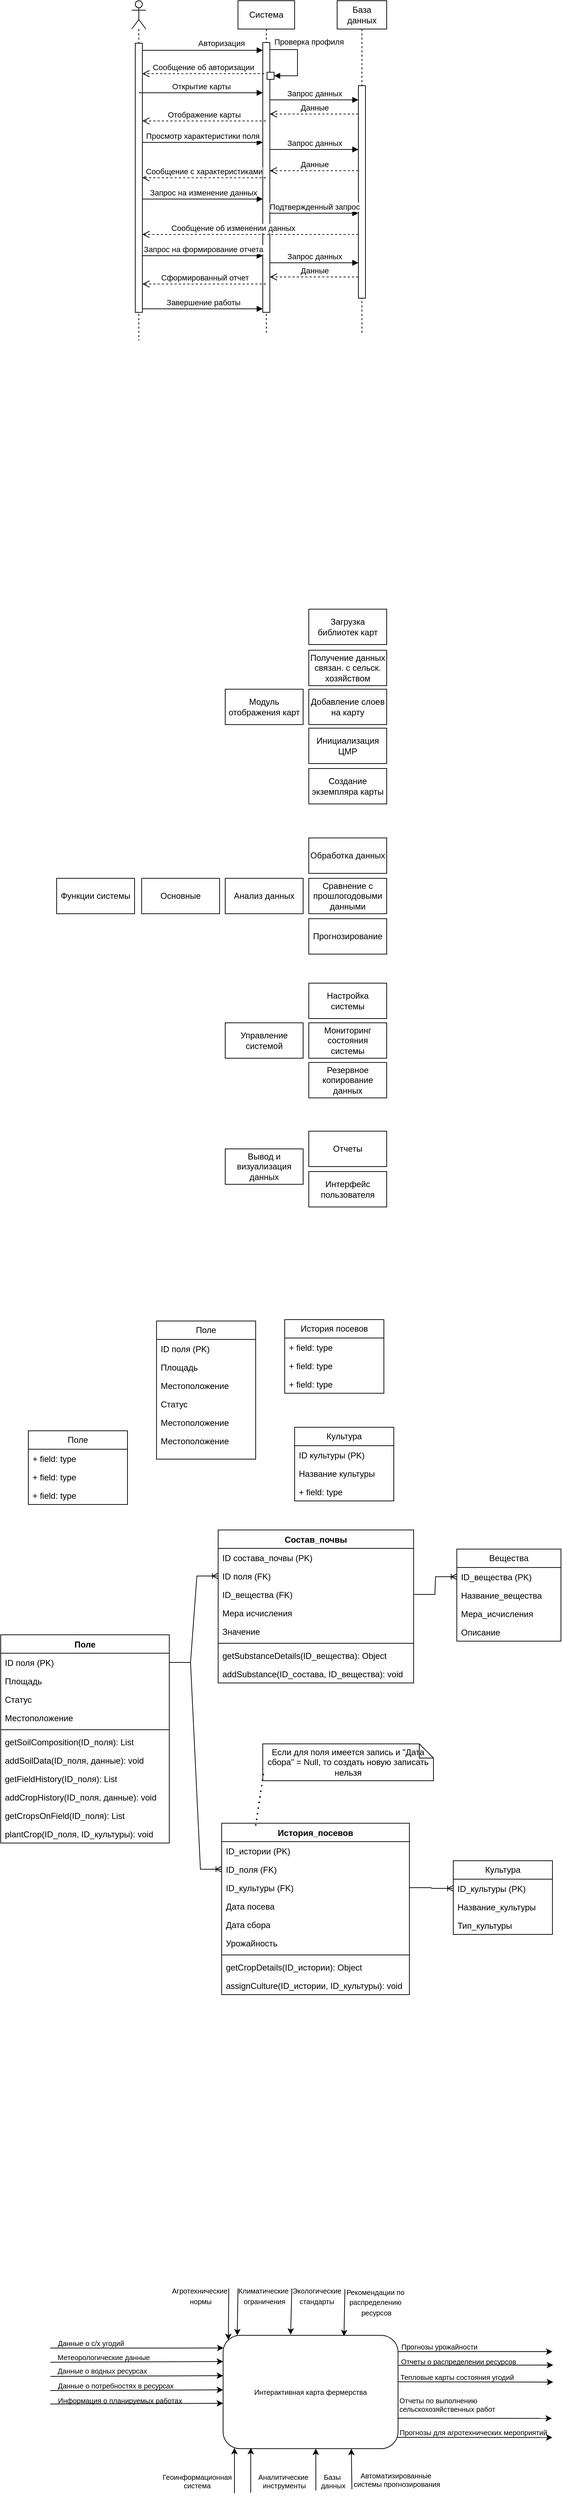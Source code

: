 <mxfile version="25.0.3">
  <diagram name="Страница — 1" id="qHSGpiCcACziC4tfkUo0">
    <mxGraphModel dx="968" dy="553" grid="0" gridSize="10" guides="1" tooltips="1" connect="1" arrows="1" fold="1" page="1" pageScale="1" pageWidth="827" pageHeight="1169" math="0" shadow="0">
      <root>
        <mxCell id="0" />
        <mxCell id="1" parent="0" />
        <mxCell id="N_-C_UsVgb2Tda4g_fbF-2" value="" style="shape=umlLifeline;perimeter=lifelinePerimeter;whiteSpace=wrap;html=1;container=1;dropTarget=0;collapsible=0;recursiveResize=0;outlineConnect=0;portConstraint=eastwest;newEdgeStyle={&quot;curved&quot;:0,&quot;rounded&quot;:0};participant=umlActor;size=40;" parent="1" vertex="1">
          <mxGeometry x="210" y="550" width="20" height="480" as="geometry" />
        </mxCell>
        <mxCell id="N_-C_UsVgb2Tda4g_fbF-4" value="" style="html=1;points=[[0,0,0,0,5],[0,1,0,0,-5],[1,0,0,0,5],[1,1,0,0,-5]];perimeter=orthogonalPerimeter;outlineConnect=0;targetShapes=umlLifeline;portConstraint=eastwest;newEdgeStyle={&quot;curved&quot;:0,&quot;rounded&quot;:0};" parent="N_-C_UsVgb2Tda4g_fbF-2" vertex="1">
          <mxGeometry x="5" y="60" width="10" height="380" as="geometry" />
        </mxCell>
        <mxCell id="N_-C_UsVgb2Tda4g_fbF-5" value="База данных" style="shape=umlLifeline;perimeter=lifelinePerimeter;whiteSpace=wrap;html=1;container=1;dropTarget=0;collapsible=0;recursiveResize=0;outlineConnect=0;portConstraint=eastwest;newEdgeStyle={&quot;curved&quot;:0,&quot;rounded&quot;:0};" parent="1" vertex="1">
          <mxGeometry x="500" y="550" width="70" height="470" as="geometry" />
        </mxCell>
        <mxCell id="N_-C_UsVgb2Tda4g_fbF-17" value="" style="html=1;points=[[0,0,0,0,5],[0,1,0,0,-5],[1,0,0,0,5],[1,1,0,0,-5]];perimeter=orthogonalPerimeter;outlineConnect=0;targetShapes=umlLifeline;portConstraint=eastwest;newEdgeStyle={&quot;curved&quot;:0,&quot;rounded&quot;:0};" parent="N_-C_UsVgb2Tda4g_fbF-5" vertex="1">
          <mxGeometry x="30" y="120" width="10" height="300" as="geometry" />
        </mxCell>
        <mxCell id="N_-C_UsVgb2Tda4g_fbF-6" value="Система" style="shape=umlLifeline;perimeter=lifelinePerimeter;whiteSpace=wrap;html=1;container=1;dropTarget=0;collapsible=0;recursiveResize=0;outlineConnect=0;portConstraint=eastwest;newEdgeStyle={&quot;curved&quot;:0,&quot;rounded&quot;:0};" parent="1" vertex="1">
          <mxGeometry x="360" y="550" width="80" height="470" as="geometry" />
        </mxCell>
        <mxCell id="N_-C_UsVgb2Tda4g_fbF-11" value="" style="html=1;points=[[0,0,0,0,5],[0,1,0,0,-5],[1,0,0,0,5],[1,1,0,0,-5]];perimeter=orthogonalPerimeter;outlineConnect=0;targetShapes=umlLifeline;portConstraint=eastwest;newEdgeStyle={&quot;curved&quot;:0,&quot;rounded&quot;:0};" parent="N_-C_UsVgb2Tda4g_fbF-6" vertex="1">
          <mxGeometry x="35" y="59" width="10" height="381" as="geometry" />
        </mxCell>
        <mxCell id="N_-C_UsVgb2Tda4g_fbF-7" value="" style="html=1;points=[[0,0,0,0,5],[0,1,0,0,-5],[1,0,0,0,5],[1,1,0,0,-5]];perimeter=orthogonalPerimeter;outlineConnect=0;targetShapes=umlLifeline;portConstraint=eastwest;newEdgeStyle={&quot;curved&quot;:0,&quot;rounded&quot;:0};" parent="N_-C_UsVgb2Tda4g_fbF-6" vertex="1">
          <mxGeometry x="41" y="101" width="10" height="10" as="geometry" />
        </mxCell>
        <mxCell id="N_-C_UsVgb2Tda4g_fbF-13" value="Данные" style="html=1;verticalAlign=bottom;endArrow=open;dashed=1;endSize=8;curved=0;rounded=0;" parent="1" source="N_-C_UsVgb2Tda4g_fbF-17" target="N_-C_UsVgb2Tda4g_fbF-11" edge="1">
          <mxGeometry relative="1" as="geometry">
            <mxPoint x="510" y="719.76" as="sourcePoint" />
            <mxPoint x="410" y="710" as="targetPoint" />
            <Array as="points">
              <mxPoint x="490" y="710" />
              <mxPoint x="420" y="710" />
            </Array>
          </mxGeometry>
        </mxCell>
        <mxCell id="N_-C_UsVgb2Tda4g_fbF-15" value="Открытие карты" style="html=1;verticalAlign=bottom;endArrow=block;curved=0;rounded=0;" parent="1" target="N_-C_UsVgb2Tda4g_fbF-11" edge="1">
          <mxGeometry width="80" relative="1" as="geometry">
            <mxPoint x="220.024" y="680.0" as="sourcePoint" />
            <mxPoint x="390" y="680" as="targetPoint" />
          </mxGeometry>
        </mxCell>
        <mxCell id="N_-C_UsVgb2Tda4g_fbF-16" value="Запрос данных" style="html=1;verticalAlign=bottom;endArrow=block;curved=0;rounded=0;" parent="1" source="N_-C_UsVgb2Tda4g_fbF-11" edge="1">
          <mxGeometry width="80" relative="1" as="geometry">
            <mxPoint x="410.004" y="690.0" as="sourcePoint" />
            <mxPoint x="530" y="690" as="targetPoint" />
            <Array as="points">
              <mxPoint x="520" y="690" />
            </Array>
          </mxGeometry>
        </mxCell>
        <mxCell id="N_-C_UsVgb2Tda4g_fbF-18" value="Отображение карты" style="html=1;verticalAlign=bottom;endArrow=open;dashed=1;endSize=8;curved=0;rounded=0;" parent="1" source="N_-C_UsVgb2Tda4g_fbF-6" target="N_-C_UsVgb2Tda4g_fbF-4" edge="1">
          <mxGeometry relative="1" as="geometry">
            <mxPoint x="360" y="719.76" as="sourcePoint" />
            <mxPoint x="235" y="719.76" as="targetPoint" />
            <Array as="points">
              <mxPoint x="340" y="719.76" />
              <mxPoint x="320" y="719.76" />
              <mxPoint x="250" y="719.76" />
            </Array>
          </mxGeometry>
        </mxCell>
        <mxCell id="N_-C_UsVgb2Tda4g_fbF-19" value="Просмотр характеристики поля" style="html=1;verticalAlign=bottom;endArrow=block;curved=0;rounded=0;" parent="1" edge="1">
          <mxGeometry width="80" relative="1" as="geometry">
            <mxPoint x="225" y="750" as="sourcePoint" />
            <mxPoint x="395" y="750" as="targetPoint" />
          </mxGeometry>
        </mxCell>
        <mxCell id="N_-C_UsVgb2Tda4g_fbF-20" value="Запрос данных" style="html=1;verticalAlign=bottom;endArrow=block;curved=0;rounded=0;" parent="1" edge="1">
          <mxGeometry width="80" relative="1" as="geometry">
            <mxPoint x="405" y="760" as="sourcePoint" />
            <mxPoint x="530" y="760" as="targetPoint" />
            <Array as="points">
              <mxPoint x="515" y="760" />
            </Array>
          </mxGeometry>
        </mxCell>
        <mxCell id="N_-C_UsVgb2Tda4g_fbF-21" value="Данные" style="html=1;verticalAlign=bottom;endArrow=open;dashed=1;endSize=8;curved=0;rounded=0;" parent="1" source="N_-C_UsVgb2Tda4g_fbF-17" target="N_-C_UsVgb2Tda4g_fbF-11" edge="1">
          <mxGeometry relative="1" as="geometry">
            <mxPoint x="525" y="790" as="sourcePoint" />
            <mxPoint x="410" y="790" as="targetPoint" />
            <Array as="points">
              <mxPoint x="485" y="790" />
              <mxPoint x="415" y="790" />
            </Array>
          </mxGeometry>
        </mxCell>
        <mxCell id="N_-C_UsVgb2Tda4g_fbF-22" value="Сообщение с характеристиками" style="html=1;verticalAlign=bottom;endArrow=open;dashed=1;endSize=8;curved=0;rounded=0;" parent="1" source="N_-C_UsVgb2Tda4g_fbF-6" target="N_-C_UsVgb2Tda4g_fbF-4" edge="1">
          <mxGeometry relative="1" as="geometry">
            <mxPoint x="380" y="800" as="sourcePoint" />
            <mxPoint x="230" y="800" as="targetPoint" />
            <Array as="points">
              <mxPoint x="330" y="800" />
              <mxPoint x="260" y="800" />
            </Array>
          </mxGeometry>
        </mxCell>
        <mxCell id="N_-C_UsVgb2Tda4g_fbF-23" value="Запрос на изменение данных" style="html=1;verticalAlign=bottom;endArrow=block;curved=0;rounded=0;" parent="1" edge="1">
          <mxGeometry x="0.003" width="80" relative="1" as="geometry">
            <mxPoint x="225" y="830" as="sourcePoint" />
            <mxPoint x="395" y="830" as="targetPoint" />
            <mxPoint as="offset" />
          </mxGeometry>
        </mxCell>
        <mxCell id="N_-C_UsVgb2Tda4g_fbF-24" value="Подтвержденный запрос" style="html=1;verticalAlign=bottom;endArrow=block;curved=0;rounded=0;" parent="1" source="N_-C_UsVgb2Tda4g_fbF-11" edge="1">
          <mxGeometry x="0.003" width="80" relative="1" as="geometry">
            <mxPoint x="410" y="850" as="sourcePoint" />
            <mxPoint x="530" y="850" as="targetPoint" />
            <mxPoint as="offset" />
          </mxGeometry>
        </mxCell>
        <mxCell id="N_-C_UsVgb2Tda4g_fbF-25" value="Сообщение об изменении данных" style="html=1;verticalAlign=bottom;endArrow=open;dashed=1;endSize=8;curved=0;rounded=0;" parent="1" target="N_-C_UsVgb2Tda4g_fbF-4" edge="1">
          <mxGeometry x="0.161" relative="1" as="geometry">
            <mxPoint x="530" y="880" as="sourcePoint" />
            <mxPoint x="230" y="880" as="targetPoint" />
            <Array as="points">
              <mxPoint x="470" y="880" />
              <mxPoint x="400" y="880" />
              <mxPoint x="380" y="880" />
            </Array>
            <mxPoint as="offset" />
          </mxGeometry>
        </mxCell>
        <mxCell id="N_-C_UsVgb2Tda4g_fbF-26" value="Запрос на формирование отчета" style="html=1;verticalAlign=bottom;endArrow=block;curved=0;rounded=0;" parent="1" edge="1">
          <mxGeometry x="0.003" width="80" relative="1" as="geometry">
            <mxPoint x="225" y="910.0" as="sourcePoint" />
            <mxPoint x="395" y="910.0" as="targetPoint" />
            <mxPoint as="offset" />
          </mxGeometry>
        </mxCell>
        <mxCell id="N_-C_UsVgb2Tda4g_fbF-27" value="Запрос данных" style="html=1;verticalAlign=bottom;endArrow=block;curved=0;rounded=0;" parent="1" edge="1">
          <mxGeometry width="80" relative="1" as="geometry">
            <mxPoint x="405" y="920" as="sourcePoint" />
            <mxPoint x="530" y="920" as="targetPoint" />
            <Array as="points">
              <mxPoint x="520" y="920" />
            </Array>
          </mxGeometry>
        </mxCell>
        <mxCell id="N_-C_UsVgb2Tda4g_fbF-28" value="Данные" style="html=1;verticalAlign=bottom;endArrow=open;dashed=1;endSize=8;curved=0;rounded=0;" parent="1" source="N_-C_UsVgb2Tda4g_fbF-17" target="N_-C_UsVgb2Tda4g_fbF-11" edge="1">
          <mxGeometry relative="1" as="geometry">
            <mxPoint x="520" y="940" as="sourcePoint" />
            <mxPoint x="410" y="940" as="targetPoint" />
            <Array as="points">
              <mxPoint x="490" y="940" />
              <mxPoint x="420" y="940" />
            </Array>
          </mxGeometry>
        </mxCell>
        <mxCell id="N_-C_UsVgb2Tda4g_fbF-29" value="Сформированный отчет" style="html=1;verticalAlign=bottom;endArrow=open;dashed=1;endSize=8;curved=0;rounded=0;" parent="1" source="N_-C_UsVgb2Tda4g_fbF-6" target="N_-C_UsVgb2Tda4g_fbF-4" edge="1">
          <mxGeometry x="-0.001" relative="1" as="geometry">
            <mxPoint x="380" y="950" as="sourcePoint" />
            <mxPoint x="250" y="950" as="targetPoint" />
            <Array as="points">
              <mxPoint x="335" y="950" />
              <mxPoint x="265" y="950" />
            </Array>
            <mxPoint as="offset" />
          </mxGeometry>
        </mxCell>
        <mxCell id="N_-C_UsVgb2Tda4g_fbF-30" value="Завершение работы" style="html=1;verticalAlign=bottom;endArrow=block;curved=0;rounded=0;entryX=0;entryY=1;entryDx=0;entryDy=-5;entryPerimeter=0;" parent="1" source="N_-C_UsVgb2Tda4g_fbF-4" target="N_-C_UsVgb2Tda4g_fbF-11" edge="1">
          <mxGeometry x="0.003" width="80" relative="1" as="geometry">
            <mxPoint x="230" y="980.0" as="sourcePoint" />
            <mxPoint x="390" y="980" as="targetPoint" />
            <mxPoint as="offset" />
          </mxGeometry>
        </mxCell>
        <mxCell id="N_-C_UsVgb2Tda4g_fbF-8" value="Авторизация" style="html=1;align=left;spacingLeft=2;endArrow=block;rounded=0;edgeStyle=orthogonalEdgeStyle;curved=0;rounded=0;" parent="1" source="N_-C_UsVgb2Tda4g_fbF-4" edge="1">
          <mxGeometry x="-0.117" y="10" relative="1" as="geometry">
            <mxPoint x="240" y="599.999" as="sourcePoint" />
            <Array as="points">
              <mxPoint x="352" y="620" />
              <mxPoint x="352" y="620" />
            </Array>
            <mxPoint x="395" y="620" as="targetPoint" />
            <mxPoint as="offset" />
          </mxGeometry>
        </mxCell>
        <mxCell id="NYXWeP0uA46EGkdsU6bP-1" value="Проверка профиля" style="html=1;verticalAlign=bottom;endArrow=block;curved=0;rounded=0;entryX=1;entryY=0;entryDx=0;entryDy=5;entryPerimeter=0;" parent="1" target="N_-C_UsVgb2Tda4g_fbF-7" edge="1">
          <mxGeometry x="-0.284" y="16" width="80" relative="1" as="geometry">
            <mxPoint x="405" y="619" as="sourcePoint" />
            <mxPoint x="570" y="619" as="targetPoint" />
            <Array as="points">
              <mxPoint x="444" y="619" />
              <mxPoint x="444" y="656" />
            </Array>
            <mxPoint y="-2" as="offset" />
          </mxGeometry>
        </mxCell>
        <mxCell id="NYXWeP0uA46EGkdsU6bP-2" value="Сообщение об авторизации" style="html=1;verticalAlign=bottom;endArrow=open;dashed=1;endSize=8;curved=0;rounded=0;" parent="1" target="N_-C_UsVgb2Tda4g_fbF-4" edge="1">
          <mxGeometry relative="1" as="geometry">
            <mxPoint x="397" y="653" as="sourcePoint" />
            <mxPoint x="233" y="653" as="targetPoint" />
            <Array as="points">
              <mxPoint x="338" y="653" />
              <mxPoint x="268" y="653" />
            </Array>
          </mxGeometry>
        </mxCell>
        <mxCell id="NYXWeP0uA46EGkdsU6bP-3" value="Функции системы" style="html=1;whiteSpace=wrap;" parent="1" vertex="1">
          <mxGeometry x="104" y="1789" width="110" height="50" as="geometry" />
        </mxCell>
        <mxCell id="NYXWeP0uA46EGkdsU6bP-4" value="Основные" style="html=1;whiteSpace=wrap;" parent="1" vertex="1">
          <mxGeometry x="224" y="1789" width="110" height="50" as="geometry" />
        </mxCell>
        <mxCell id="NYXWeP0uA46EGkdsU6bP-5" value="Анализ данных" style="html=1;whiteSpace=wrap;" parent="1" vertex="1">
          <mxGeometry x="342" y="1789" width="110" height="50" as="geometry" />
        </mxCell>
        <mxCell id="NYXWeP0uA46EGkdsU6bP-6" value="Сравнение с прошлогодовыми данными" style="html=1;whiteSpace=wrap;" parent="1" vertex="1">
          <mxGeometry x="460" y="1789" width="110" height="50" as="geometry" />
        </mxCell>
        <mxCell id="NYXWeP0uA46EGkdsU6bP-7" value="Обработка данных" style="html=1;whiteSpace=wrap;" parent="1" vertex="1">
          <mxGeometry x="460" y="1732" width="110" height="50" as="geometry" />
        </mxCell>
        <mxCell id="NYXWeP0uA46EGkdsU6bP-8" value="Прогнозирование" style="html=1;whiteSpace=wrap;" parent="1" vertex="1">
          <mxGeometry x="460" y="1846" width="110" height="50" as="geometry" />
        </mxCell>
        <mxCell id="NYXWeP0uA46EGkdsU6bP-9" value="Создание экземпляра карты" style="html=1;whiteSpace=wrap;" parent="1" vertex="1">
          <mxGeometry x="460" y="1634" width="110" height="50" as="geometry" />
        </mxCell>
        <mxCell id="NYXWeP0uA46EGkdsU6bP-10" value="Инициализация ЦМР" style="html=1;whiteSpace=wrap;" parent="1" vertex="1">
          <mxGeometry x="460" y="1577" width="110" height="50" as="geometry" />
        </mxCell>
        <mxCell id="NYXWeP0uA46EGkdsU6bP-11" value="Добавление слоев на карту" style="html=1;whiteSpace=wrap;" parent="1" vertex="1">
          <mxGeometry x="460" y="1522" width="110" height="50" as="geometry" />
        </mxCell>
        <mxCell id="NYXWeP0uA46EGkdsU6bP-12" value="Получение данных связан. с сельск. хозяйством" style="html=1;whiteSpace=wrap;" parent="1" vertex="1">
          <mxGeometry x="460" y="1467" width="110" height="50" as="geometry" />
        </mxCell>
        <mxCell id="NYXWeP0uA46EGkdsU6bP-13" value="Загрузка библиотек карт" style="html=1;whiteSpace=wrap;" parent="1" vertex="1">
          <mxGeometry x="460" y="1409" width="110" height="50" as="geometry" />
        </mxCell>
        <mxCell id="NYXWeP0uA46EGkdsU6bP-14" value="Модуль отображения карт" style="html=1;whiteSpace=wrap;" parent="1" vertex="1">
          <mxGeometry x="342" y="1522" width="110" height="50" as="geometry" />
        </mxCell>
        <mxCell id="NYXWeP0uA46EGkdsU6bP-15" value="Настройка системы" style="html=1;whiteSpace=wrap;" parent="1" vertex="1">
          <mxGeometry x="460" y="1937" width="110" height="50" as="geometry" />
        </mxCell>
        <mxCell id="NYXWeP0uA46EGkdsU6bP-16" value="Мониторинг состояния системы" style="html=1;whiteSpace=wrap;" parent="1" vertex="1">
          <mxGeometry x="460" y="1993" width="110" height="50" as="geometry" />
        </mxCell>
        <mxCell id="NYXWeP0uA46EGkdsU6bP-17" value="Резервное копирование данных" style="html=1;whiteSpace=wrap;" parent="1" vertex="1">
          <mxGeometry x="460" y="2049" width="110" height="50" as="geometry" />
        </mxCell>
        <mxCell id="NYXWeP0uA46EGkdsU6bP-18" value="Управление системой" style="html=1;whiteSpace=wrap;" parent="1" vertex="1">
          <mxGeometry x="342" y="1993" width="110" height="50" as="geometry" />
        </mxCell>
        <mxCell id="NYXWeP0uA46EGkdsU6bP-19" value="Отчеты" style="html=1;whiteSpace=wrap;" parent="1" vertex="1">
          <mxGeometry x="460" y="2146" width="110" height="50" as="geometry" />
        </mxCell>
        <mxCell id="NYXWeP0uA46EGkdsU6bP-20" value="Интерфейс пользователя" style="html=1;whiteSpace=wrap;" parent="1" vertex="1">
          <mxGeometry x="460" y="2203" width="110" height="50" as="geometry" />
        </mxCell>
        <mxCell id="NYXWeP0uA46EGkdsU6bP-21" value="Вывод и визуализация данных" style="html=1;whiteSpace=wrap;" parent="1" vertex="1">
          <mxGeometry x="342" y="2171" width="110" height="50" as="geometry" />
        </mxCell>
        <mxCell id="NYXWeP0uA46EGkdsU6bP-30" value="Поле" style="swimlane;fontStyle=0;childLayout=stackLayout;horizontal=1;startSize=26;fillColor=none;horizontalStack=0;resizeParent=1;resizeParentMax=0;resizeLast=0;collapsible=1;marginBottom=0;whiteSpace=wrap;html=1;" parent="1" vertex="1">
          <mxGeometry x="64" y="2569" width="140" height="104" as="geometry" />
        </mxCell>
        <mxCell id="NYXWeP0uA46EGkdsU6bP-31" value="+ field: type" style="text;strokeColor=none;fillColor=none;align=left;verticalAlign=top;spacingLeft=4;spacingRight=4;overflow=hidden;rotatable=0;points=[[0,0.5],[1,0.5]];portConstraint=eastwest;whiteSpace=wrap;html=1;" parent="NYXWeP0uA46EGkdsU6bP-30" vertex="1">
          <mxGeometry y="26" width="140" height="26" as="geometry" />
        </mxCell>
        <mxCell id="NYXWeP0uA46EGkdsU6bP-32" value="+ field: type" style="text;strokeColor=none;fillColor=none;align=left;verticalAlign=top;spacingLeft=4;spacingRight=4;overflow=hidden;rotatable=0;points=[[0,0.5],[1,0.5]];portConstraint=eastwest;whiteSpace=wrap;html=1;" parent="NYXWeP0uA46EGkdsU6bP-30" vertex="1">
          <mxGeometry y="52" width="140" height="26" as="geometry" />
        </mxCell>
        <mxCell id="NYXWeP0uA46EGkdsU6bP-33" value="+ field: type" style="text;strokeColor=none;fillColor=none;align=left;verticalAlign=top;spacingLeft=4;spacingRight=4;overflow=hidden;rotatable=0;points=[[0,0.5],[1,0.5]];portConstraint=eastwest;whiteSpace=wrap;html=1;" parent="NYXWeP0uA46EGkdsU6bP-30" vertex="1">
          <mxGeometry y="78" width="140" height="26" as="geometry" />
        </mxCell>
        <mxCell id="NYXWeP0uA46EGkdsU6bP-34" value="Поле" style="swimlane;fontStyle=0;childLayout=stackLayout;horizontal=1;startSize=26;fillColor=none;horizontalStack=0;resizeParent=1;resizeParentMax=0;resizeLast=0;collapsible=1;marginBottom=0;whiteSpace=wrap;html=1;" parent="1" vertex="1">
          <mxGeometry x="245" y="2414" width="140" height="195" as="geometry" />
        </mxCell>
        <mxCell id="NYXWeP0uA46EGkdsU6bP-35" value="ID поля (PK)" style="text;strokeColor=none;fillColor=none;align=left;verticalAlign=top;spacingLeft=4;spacingRight=4;overflow=hidden;rotatable=0;points=[[0,0.5],[1,0.5]];portConstraint=eastwest;whiteSpace=wrap;html=1;" parent="NYXWeP0uA46EGkdsU6bP-34" vertex="1">
          <mxGeometry y="26" width="140" height="26" as="geometry" />
        </mxCell>
        <mxCell id="NYXWeP0uA46EGkdsU6bP-36" value="Площадь" style="text;strokeColor=none;fillColor=none;align=left;verticalAlign=top;spacingLeft=4;spacingRight=4;overflow=hidden;rotatable=0;points=[[0,0.5],[1,0.5]];portConstraint=eastwest;whiteSpace=wrap;html=1;" parent="NYXWeP0uA46EGkdsU6bP-34" vertex="1">
          <mxGeometry y="52" width="140" height="26" as="geometry" />
        </mxCell>
        <mxCell id="NYXWeP0uA46EGkdsU6bP-46" value="Местоположение" style="text;strokeColor=none;fillColor=none;align=left;verticalAlign=top;spacingLeft=4;spacingRight=4;overflow=hidden;rotatable=0;points=[[0,0.5],[1,0.5]];portConstraint=eastwest;whiteSpace=wrap;html=1;" parent="NYXWeP0uA46EGkdsU6bP-34" vertex="1">
          <mxGeometry y="78" width="140" height="26" as="geometry" />
        </mxCell>
        <mxCell id="NYXWeP0uA46EGkdsU6bP-47" value="Статус" style="text;strokeColor=none;fillColor=none;align=left;verticalAlign=top;spacingLeft=4;spacingRight=4;overflow=hidden;rotatable=0;points=[[0,0.5],[1,0.5]];portConstraint=eastwest;whiteSpace=wrap;html=1;" parent="NYXWeP0uA46EGkdsU6bP-34" vertex="1">
          <mxGeometry y="104" width="140" height="26" as="geometry" />
        </mxCell>
        <mxCell id="NYXWeP0uA46EGkdsU6bP-48" value="Местоположение" style="text;strokeColor=none;fillColor=none;align=left;verticalAlign=top;spacingLeft=4;spacingRight=4;overflow=hidden;rotatable=0;points=[[0,0.5],[1,0.5]];portConstraint=eastwest;whiteSpace=wrap;html=1;" parent="NYXWeP0uA46EGkdsU6bP-34" vertex="1">
          <mxGeometry y="130" width="140" height="26" as="geometry" />
        </mxCell>
        <mxCell id="NYXWeP0uA46EGkdsU6bP-37" value="Местоположение" style="text;strokeColor=none;fillColor=none;align=left;verticalAlign=top;spacingLeft=4;spacingRight=4;overflow=hidden;rotatable=0;points=[[0,0.5],[1,0.5]];portConstraint=eastwest;whiteSpace=wrap;html=1;" parent="NYXWeP0uA46EGkdsU6bP-34" vertex="1">
          <mxGeometry y="156" width="140" height="39" as="geometry" />
        </mxCell>
        <mxCell id="NYXWeP0uA46EGkdsU6bP-38" value="История посевов" style="swimlane;fontStyle=0;childLayout=stackLayout;horizontal=1;startSize=26;fillColor=none;horizontalStack=0;resizeParent=1;resizeParentMax=0;resizeLast=0;collapsible=1;marginBottom=0;whiteSpace=wrap;html=1;" parent="1" vertex="1">
          <mxGeometry x="426" y="2412" width="140" height="104" as="geometry" />
        </mxCell>
        <mxCell id="NYXWeP0uA46EGkdsU6bP-39" value="+ field: type" style="text;strokeColor=none;fillColor=none;align=left;verticalAlign=top;spacingLeft=4;spacingRight=4;overflow=hidden;rotatable=0;points=[[0,0.5],[1,0.5]];portConstraint=eastwest;whiteSpace=wrap;html=1;" parent="NYXWeP0uA46EGkdsU6bP-38" vertex="1">
          <mxGeometry y="26" width="140" height="26" as="geometry" />
        </mxCell>
        <mxCell id="NYXWeP0uA46EGkdsU6bP-40" value="+ field: type" style="text;strokeColor=none;fillColor=none;align=left;verticalAlign=top;spacingLeft=4;spacingRight=4;overflow=hidden;rotatable=0;points=[[0,0.5],[1,0.5]];portConstraint=eastwest;whiteSpace=wrap;html=1;" parent="NYXWeP0uA46EGkdsU6bP-38" vertex="1">
          <mxGeometry y="52" width="140" height="26" as="geometry" />
        </mxCell>
        <mxCell id="NYXWeP0uA46EGkdsU6bP-41" value="+ field: type" style="text;strokeColor=none;fillColor=none;align=left;verticalAlign=top;spacingLeft=4;spacingRight=4;overflow=hidden;rotatable=0;points=[[0,0.5],[1,0.5]];portConstraint=eastwest;whiteSpace=wrap;html=1;" parent="NYXWeP0uA46EGkdsU6bP-38" vertex="1">
          <mxGeometry y="78" width="140" height="26" as="geometry" />
        </mxCell>
        <mxCell id="NYXWeP0uA46EGkdsU6bP-42" value="Культура" style="swimlane;fontStyle=0;childLayout=stackLayout;horizontal=1;startSize=26;fillColor=none;horizontalStack=0;resizeParent=1;resizeParentMax=0;resizeLast=0;collapsible=1;marginBottom=0;whiteSpace=wrap;html=1;" parent="1" vertex="1">
          <mxGeometry x="440" y="2564" width="140" height="104" as="geometry" />
        </mxCell>
        <mxCell id="NYXWeP0uA46EGkdsU6bP-43" value="ID культуры (PK)" style="text;strokeColor=none;fillColor=none;align=left;verticalAlign=top;spacingLeft=4;spacingRight=4;overflow=hidden;rotatable=0;points=[[0,0.5],[1,0.5]];portConstraint=eastwest;whiteSpace=wrap;html=1;" parent="NYXWeP0uA46EGkdsU6bP-42" vertex="1">
          <mxGeometry y="26" width="140" height="26" as="geometry" />
        </mxCell>
        <mxCell id="NYXWeP0uA46EGkdsU6bP-44" value="Название культуры" style="text;strokeColor=none;fillColor=none;align=left;verticalAlign=top;spacingLeft=4;spacingRight=4;overflow=hidden;rotatable=0;points=[[0,0.5],[1,0.5]];portConstraint=eastwest;whiteSpace=wrap;html=1;" parent="NYXWeP0uA46EGkdsU6bP-42" vertex="1">
          <mxGeometry y="52" width="140" height="26" as="geometry" />
        </mxCell>
        <mxCell id="NYXWeP0uA46EGkdsU6bP-45" value="+ field: type" style="text;strokeColor=none;fillColor=none;align=left;verticalAlign=top;spacingLeft=4;spacingRight=4;overflow=hidden;rotatable=0;points=[[0,0.5],[1,0.5]];portConstraint=eastwest;whiteSpace=wrap;html=1;" parent="NYXWeP0uA46EGkdsU6bP-42" vertex="1">
          <mxGeometry y="78" width="140" height="26" as="geometry" />
        </mxCell>
        <mxCell id="NYXWeP0uA46EGkdsU6bP-49" value="Культура" style="swimlane;fontStyle=0;childLayout=stackLayout;horizontal=1;startSize=26;fillColor=none;horizontalStack=0;resizeParent=1;resizeParentMax=0;resizeLast=0;collapsible=1;marginBottom=0;whiteSpace=wrap;html=1;" parent="1" vertex="1">
          <mxGeometry x="664" y="3176" width="140" height="104" as="geometry" />
        </mxCell>
        <mxCell id="NYXWeP0uA46EGkdsU6bP-50" value="ID_культуры (PK)" style="text;strokeColor=none;fillColor=none;align=left;verticalAlign=top;spacingLeft=4;spacingRight=4;overflow=hidden;rotatable=0;points=[[0,0.5],[1,0.5]];portConstraint=eastwest;whiteSpace=wrap;html=1;" parent="NYXWeP0uA46EGkdsU6bP-49" vertex="1">
          <mxGeometry y="26" width="140" height="26" as="geometry" />
        </mxCell>
        <mxCell id="NYXWeP0uA46EGkdsU6bP-51" value="Название_культуры" style="text;strokeColor=none;fillColor=none;align=left;verticalAlign=top;spacingLeft=4;spacingRight=4;overflow=hidden;rotatable=0;points=[[0,0.5],[1,0.5]];portConstraint=eastwest;whiteSpace=wrap;html=1;" parent="NYXWeP0uA46EGkdsU6bP-49" vertex="1">
          <mxGeometry y="52" width="140" height="26" as="geometry" />
        </mxCell>
        <mxCell id="NYXWeP0uA46EGkdsU6bP-52" value="Тип_культуры" style="text;strokeColor=none;fillColor=none;align=left;verticalAlign=top;spacingLeft=4;spacingRight=4;overflow=hidden;rotatable=0;points=[[0,0.5],[1,0.5]];portConstraint=eastwest;whiteSpace=wrap;html=1;" parent="NYXWeP0uA46EGkdsU6bP-49" vertex="1">
          <mxGeometry y="78" width="140" height="26" as="geometry" />
        </mxCell>
        <mxCell id="NYXWeP0uA46EGkdsU6bP-64" value="Поле" style="swimlane;fontStyle=1;align=center;verticalAlign=top;childLayout=stackLayout;horizontal=1;startSize=26;horizontalStack=0;resizeParent=1;resizeParentMax=0;resizeLast=0;collapsible=1;marginBottom=0;whiteSpace=wrap;html=1;" parent="1" vertex="1">
          <mxGeometry x="25" y="2857" width="238" height="294" as="geometry" />
        </mxCell>
        <mxCell id="NYXWeP0uA46EGkdsU6bP-65" value="ID поля (PK)" style="text;strokeColor=none;fillColor=none;align=left;verticalAlign=top;spacingLeft=4;spacingRight=4;overflow=hidden;rotatable=0;points=[[0,0.5],[1,0.5]];portConstraint=eastwest;whiteSpace=wrap;html=1;" parent="NYXWeP0uA46EGkdsU6bP-64" vertex="1">
          <mxGeometry y="26" width="238" height="26" as="geometry" />
        </mxCell>
        <mxCell id="NYXWeP0uA46EGkdsU6bP-69" value="Площадь" style="text;strokeColor=none;fillColor=none;align=left;verticalAlign=top;spacingLeft=4;spacingRight=4;overflow=hidden;rotatable=0;points=[[0,0.5],[1,0.5]];portConstraint=eastwest;whiteSpace=wrap;html=1;" parent="NYXWeP0uA46EGkdsU6bP-64" vertex="1">
          <mxGeometry y="52" width="238" height="26" as="geometry" />
        </mxCell>
        <mxCell id="NYXWeP0uA46EGkdsU6bP-68" value="Статус" style="text;strokeColor=none;fillColor=none;align=left;verticalAlign=top;spacingLeft=4;spacingRight=4;overflow=hidden;rotatable=0;points=[[0,0.5],[1,0.5]];portConstraint=eastwest;whiteSpace=wrap;html=1;" parent="NYXWeP0uA46EGkdsU6bP-64" vertex="1">
          <mxGeometry y="78" width="238" height="26" as="geometry" />
        </mxCell>
        <mxCell id="NYXWeP0uA46EGkdsU6bP-70" value="Местоположение" style="text;strokeColor=none;fillColor=none;align=left;verticalAlign=top;spacingLeft=4;spacingRight=4;overflow=hidden;rotatable=0;points=[[0,0.5],[1,0.5]];portConstraint=eastwest;whiteSpace=wrap;html=1;" parent="NYXWeP0uA46EGkdsU6bP-64" vertex="1">
          <mxGeometry y="104" width="238" height="26" as="geometry" />
        </mxCell>
        <mxCell id="NYXWeP0uA46EGkdsU6bP-66" value="" style="line;strokeWidth=1;fillColor=none;align=left;verticalAlign=middle;spacingTop=-1;spacingLeft=3;spacingRight=3;rotatable=0;labelPosition=right;points=[];portConstraint=eastwest;strokeColor=inherit;" parent="NYXWeP0uA46EGkdsU6bP-64" vertex="1">
          <mxGeometry y="130" width="238" height="8" as="geometry" />
        </mxCell>
        <mxCell id="NYXWeP0uA46EGkdsU6bP-67" value="getSoilComposition(ID_поля): List" style="text;strokeColor=none;fillColor=none;align=left;verticalAlign=top;spacingLeft=4;spacingRight=4;overflow=hidden;rotatable=0;points=[[0,0.5],[1,0.5]];portConstraint=eastwest;whiteSpace=wrap;html=1;" parent="NYXWeP0uA46EGkdsU6bP-64" vertex="1">
          <mxGeometry y="138" width="238" height="26" as="geometry" />
        </mxCell>
        <mxCell id="NYXWeP0uA46EGkdsU6bP-118" value="addSoilData(ID_поля, данные): void" style="text;strokeColor=none;fillColor=none;align=left;verticalAlign=top;spacingLeft=4;spacingRight=4;overflow=hidden;rotatable=0;points=[[0,0.5],[1,0.5]];portConstraint=eastwest;whiteSpace=wrap;html=1;" parent="NYXWeP0uA46EGkdsU6bP-64" vertex="1">
          <mxGeometry y="164" width="238" height="26" as="geometry" />
        </mxCell>
        <mxCell id="NYXWeP0uA46EGkdsU6bP-119" value="getFieldHistory(ID_поля): List" style="text;strokeColor=none;fillColor=none;align=left;verticalAlign=top;spacingLeft=4;spacingRight=4;overflow=hidden;rotatable=0;points=[[0,0.5],[1,0.5]];portConstraint=eastwest;whiteSpace=wrap;html=1;" parent="NYXWeP0uA46EGkdsU6bP-64" vertex="1">
          <mxGeometry y="190" width="238" height="26" as="geometry" />
        </mxCell>
        <mxCell id="NYXWeP0uA46EGkdsU6bP-120" value="addCropHistory(ID_поля, данные): void" style="text;strokeColor=none;fillColor=none;align=left;verticalAlign=top;spacingLeft=4;spacingRight=4;overflow=hidden;rotatable=0;points=[[0,0.5],[1,0.5]];portConstraint=eastwest;whiteSpace=wrap;html=1;" parent="NYXWeP0uA46EGkdsU6bP-64" vertex="1">
          <mxGeometry y="216" width="238" height="26" as="geometry" />
        </mxCell>
        <mxCell id="NYXWeP0uA46EGkdsU6bP-121" value="getCropsOnField(ID_поля): List" style="text;strokeColor=none;fillColor=none;align=left;verticalAlign=top;spacingLeft=4;spacingRight=4;overflow=hidden;rotatable=0;points=[[0,0.5],[1,0.5]];portConstraint=eastwest;whiteSpace=wrap;html=1;" parent="NYXWeP0uA46EGkdsU6bP-64" vertex="1">
          <mxGeometry y="242" width="238" height="26" as="geometry" />
        </mxCell>
        <mxCell id="NYXWeP0uA46EGkdsU6bP-122" value="plantCrop(ID_поля, ID_культуры): void" style="text;strokeColor=none;fillColor=none;align=left;verticalAlign=top;spacingLeft=4;spacingRight=4;overflow=hidden;rotatable=0;points=[[0,0.5],[1,0.5]];portConstraint=eastwest;whiteSpace=wrap;html=1;" parent="NYXWeP0uA46EGkdsU6bP-64" vertex="1">
          <mxGeometry y="268" width="238" height="26" as="geometry" />
        </mxCell>
        <mxCell id="NYXWeP0uA46EGkdsU6bP-71" value="Состав_почвы" style="swimlane;fontStyle=1;align=center;verticalAlign=top;childLayout=stackLayout;horizontal=1;startSize=26;horizontalStack=0;resizeParent=1;resizeParentMax=0;resizeLast=0;collapsible=1;marginBottom=0;whiteSpace=wrap;html=1;" parent="1" vertex="1">
          <mxGeometry x="332" y="2709" width="276" height="216" as="geometry" />
        </mxCell>
        <mxCell id="NYXWeP0uA46EGkdsU6bP-72" value="ID состава_почвы (PK)" style="text;strokeColor=none;fillColor=none;align=left;verticalAlign=top;spacingLeft=4;spacingRight=4;overflow=hidden;rotatable=0;points=[[0,0.5],[1,0.5]];portConstraint=eastwest;whiteSpace=wrap;html=1;" parent="NYXWeP0uA46EGkdsU6bP-71" vertex="1">
          <mxGeometry y="26" width="276" height="26" as="geometry" />
        </mxCell>
        <mxCell id="NYXWeP0uA46EGkdsU6bP-73" value="ID поля (FK)" style="text;strokeColor=none;fillColor=none;align=left;verticalAlign=top;spacingLeft=4;spacingRight=4;overflow=hidden;rotatable=0;points=[[0,0.5],[1,0.5]];portConstraint=eastwest;whiteSpace=wrap;html=1;" parent="NYXWeP0uA46EGkdsU6bP-71" vertex="1">
          <mxGeometry y="52" width="276" height="26" as="geometry" />
        </mxCell>
        <mxCell id="NYXWeP0uA46EGkdsU6bP-74" value="ID_вещества (FK)" style="text;strokeColor=none;fillColor=none;align=left;verticalAlign=top;spacingLeft=4;spacingRight=4;overflow=hidden;rotatable=0;points=[[0,0.5],[1,0.5]];portConstraint=eastwest;whiteSpace=wrap;html=1;" parent="NYXWeP0uA46EGkdsU6bP-71" vertex="1">
          <mxGeometry y="78" width="276" height="26" as="geometry" />
        </mxCell>
        <mxCell id="NYXWeP0uA46EGkdsU6bP-78" value="Мера исчисления" style="text;strokeColor=none;fillColor=none;align=left;verticalAlign=top;spacingLeft=4;spacingRight=4;overflow=hidden;rotatable=0;points=[[0,0.5],[1,0.5]];portConstraint=eastwest;whiteSpace=wrap;html=1;" parent="NYXWeP0uA46EGkdsU6bP-71" vertex="1">
          <mxGeometry y="104" width="276" height="26" as="geometry" />
        </mxCell>
        <mxCell id="NYXWeP0uA46EGkdsU6bP-79" value="Значение" style="text;strokeColor=none;fillColor=none;align=left;verticalAlign=top;spacingLeft=4;spacingRight=4;overflow=hidden;rotatable=0;points=[[0,0.5],[1,0.5]];portConstraint=eastwest;whiteSpace=wrap;html=1;" parent="NYXWeP0uA46EGkdsU6bP-71" vertex="1">
          <mxGeometry y="130" width="276" height="26" as="geometry" />
        </mxCell>
        <mxCell id="NYXWeP0uA46EGkdsU6bP-76" value="" style="line;strokeWidth=1;fillColor=none;align=left;verticalAlign=middle;spacingTop=-1;spacingLeft=3;spacingRight=3;rotatable=0;labelPosition=right;points=[];portConstraint=eastwest;strokeColor=inherit;" parent="NYXWeP0uA46EGkdsU6bP-71" vertex="1">
          <mxGeometry y="156" width="276" height="8" as="geometry" />
        </mxCell>
        <mxCell id="NYXWeP0uA46EGkdsU6bP-77" value="getSubstanceDetails(ID_вещества): Object" style="text;strokeColor=none;fillColor=none;align=left;verticalAlign=top;spacingLeft=4;spacingRight=4;overflow=hidden;rotatable=0;points=[[0,0.5],[1,0.5]];portConstraint=eastwest;whiteSpace=wrap;html=1;" parent="NYXWeP0uA46EGkdsU6bP-71" vertex="1">
          <mxGeometry y="164" width="276" height="26" as="geometry" />
        </mxCell>
        <mxCell id="NYXWeP0uA46EGkdsU6bP-101" value="addSubstance(ID_состава, ID_вещества): void" style="text;strokeColor=none;fillColor=none;align=left;verticalAlign=top;spacingLeft=4;spacingRight=4;overflow=hidden;rotatable=0;points=[[0,0.5],[1,0.5]];portConstraint=eastwest;whiteSpace=wrap;html=1;" parent="NYXWeP0uA46EGkdsU6bP-71" vertex="1">
          <mxGeometry y="190" width="276" height="26" as="geometry" />
        </mxCell>
        <mxCell id="NYXWeP0uA46EGkdsU6bP-80" value="Вещества" style="swimlane;fontStyle=0;childLayout=stackLayout;horizontal=1;startSize=26;fillColor=none;horizontalStack=0;resizeParent=1;resizeParentMax=0;resizeLast=0;collapsible=1;marginBottom=0;whiteSpace=wrap;html=1;" parent="1" vertex="1">
          <mxGeometry x="669" y="2736" width="147" height="130" as="geometry" />
        </mxCell>
        <mxCell id="NYXWeP0uA46EGkdsU6bP-81" value="ID_вещества (PK)" style="text;strokeColor=none;fillColor=none;align=left;verticalAlign=top;spacingLeft=4;spacingRight=4;overflow=hidden;rotatable=0;points=[[0,0.5],[1,0.5]];portConstraint=eastwest;whiteSpace=wrap;html=1;" parent="NYXWeP0uA46EGkdsU6bP-80" vertex="1">
          <mxGeometry y="26" width="147" height="26" as="geometry" />
        </mxCell>
        <mxCell id="NYXWeP0uA46EGkdsU6bP-82" value="Название_вещества" style="text;strokeColor=none;fillColor=none;align=left;verticalAlign=top;spacingLeft=4;spacingRight=4;overflow=hidden;rotatable=0;points=[[0,0.5],[1,0.5]];portConstraint=eastwest;whiteSpace=wrap;html=1;" parent="NYXWeP0uA46EGkdsU6bP-80" vertex="1">
          <mxGeometry y="52" width="147" height="26" as="geometry" />
        </mxCell>
        <mxCell id="NYXWeP0uA46EGkdsU6bP-83" value="Мера_исчисления" style="text;strokeColor=none;fillColor=none;align=left;verticalAlign=top;spacingLeft=4;spacingRight=4;overflow=hidden;rotatable=0;points=[[0,0.5],[1,0.5]];portConstraint=eastwest;whiteSpace=wrap;html=1;" parent="NYXWeP0uA46EGkdsU6bP-80" vertex="1">
          <mxGeometry y="78" width="147" height="26" as="geometry" />
        </mxCell>
        <mxCell id="NYXWeP0uA46EGkdsU6bP-84" value="Описание" style="text;strokeColor=none;fillColor=none;align=left;verticalAlign=top;spacingLeft=4;spacingRight=4;overflow=hidden;rotatable=0;points=[[0,0.5],[1,0.5]];portConstraint=eastwest;whiteSpace=wrap;html=1;" parent="NYXWeP0uA46EGkdsU6bP-80" vertex="1">
          <mxGeometry y="104" width="147" height="26" as="geometry" />
        </mxCell>
        <mxCell id="NYXWeP0uA46EGkdsU6bP-86" value="История_посевов" style="swimlane;fontStyle=1;align=center;verticalAlign=top;childLayout=stackLayout;horizontal=1;startSize=26;horizontalStack=0;resizeParent=1;resizeParentMax=0;resizeLast=0;collapsible=1;marginBottom=0;whiteSpace=wrap;html=1;" parent="1" vertex="1">
          <mxGeometry x="337" y="3123" width="265" height="242" as="geometry" />
        </mxCell>
        <mxCell id="NYXWeP0uA46EGkdsU6bP-87" value="ID_истории (PK)" style="text;strokeColor=none;fillColor=none;align=left;verticalAlign=top;spacingLeft=4;spacingRight=4;overflow=hidden;rotatable=0;points=[[0,0.5],[1,0.5]];portConstraint=eastwest;whiteSpace=wrap;html=1;" parent="NYXWeP0uA46EGkdsU6bP-86" vertex="1">
          <mxGeometry y="26" width="265" height="26" as="geometry" />
        </mxCell>
        <mxCell id="NYXWeP0uA46EGkdsU6bP-88" value="ID_поля (FK)" style="text;strokeColor=none;fillColor=none;align=left;verticalAlign=top;spacingLeft=4;spacingRight=4;overflow=hidden;rotatable=0;points=[[0,0.5],[1,0.5]];portConstraint=eastwest;whiteSpace=wrap;html=1;" parent="NYXWeP0uA46EGkdsU6bP-86" vertex="1">
          <mxGeometry y="52" width="265" height="26" as="geometry" />
        </mxCell>
        <mxCell id="NYXWeP0uA46EGkdsU6bP-94" value="ID_культуры (FK)" style="text;strokeColor=none;fillColor=none;align=left;verticalAlign=top;spacingLeft=4;spacingRight=4;overflow=hidden;rotatable=0;points=[[0,0.5],[1,0.5]];portConstraint=eastwest;whiteSpace=wrap;html=1;" parent="NYXWeP0uA46EGkdsU6bP-86" vertex="1">
          <mxGeometry y="78" width="265" height="26" as="geometry" />
        </mxCell>
        <mxCell id="NYXWeP0uA46EGkdsU6bP-89" value="Дата посева" style="text;strokeColor=none;fillColor=none;align=left;verticalAlign=top;spacingLeft=4;spacingRight=4;overflow=hidden;rotatable=0;points=[[0,0.5],[1,0.5]];portConstraint=eastwest;whiteSpace=wrap;html=1;" parent="NYXWeP0uA46EGkdsU6bP-86" vertex="1">
          <mxGeometry y="104" width="265" height="26" as="geometry" />
        </mxCell>
        <mxCell id="NYXWeP0uA46EGkdsU6bP-93" value="Дата сбора" style="text;strokeColor=none;fillColor=none;align=left;verticalAlign=top;spacingLeft=4;spacingRight=4;overflow=hidden;rotatable=0;points=[[0,0.5],[1,0.5]];portConstraint=eastwest;whiteSpace=wrap;html=1;" parent="NYXWeP0uA46EGkdsU6bP-86" vertex="1">
          <mxGeometry y="130" width="265" height="26" as="geometry" />
        </mxCell>
        <mxCell id="NYXWeP0uA46EGkdsU6bP-90" value="Урожайность" style="text;strokeColor=none;fillColor=none;align=left;verticalAlign=top;spacingLeft=4;spacingRight=4;overflow=hidden;rotatable=0;points=[[0,0.5],[1,0.5]];portConstraint=eastwest;whiteSpace=wrap;html=1;" parent="NYXWeP0uA46EGkdsU6bP-86" vertex="1">
          <mxGeometry y="156" width="265" height="26" as="geometry" />
        </mxCell>
        <mxCell id="NYXWeP0uA46EGkdsU6bP-91" value="" style="line;strokeWidth=1;fillColor=none;align=left;verticalAlign=middle;spacingTop=-1;spacingLeft=3;spacingRight=3;rotatable=0;labelPosition=right;points=[];portConstraint=eastwest;strokeColor=inherit;" parent="NYXWeP0uA46EGkdsU6bP-86" vertex="1">
          <mxGeometry y="182" width="265" height="8" as="geometry" />
        </mxCell>
        <mxCell id="NYXWeP0uA46EGkdsU6bP-92" value="getCropDetails(ID_истории): Object" style="text;strokeColor=none;fillColor=none;align=left;verticalAlign=top;spacingLeft=4;spacingRight=4;overflow=hidden;rotatable=0;points=[[0,0.5],[1,0.5]];portConstraint=eastwest;whiteSpace=wrap;html=1;" parent="NYXWeP0uA46EGkdsU6bP-86" vertex="1">
          <mxGeometry y="190" width="265" height="26" as="geometry" />
        </mxCell>
        <mxCell id="NYXWeP0uA46EGkdsU6bP-123" value="assignCulture(ID_истории, ID_культуры): void" style="text;strokeColor=none;fillColor=none;align=left;verticalAlign=top;spacingLeft=4;spacingRight=4;overflow=hidden;rotatable=0;points=[[0,0.5],[1,0.5]];portConstraint=eastwest;whiteSpace=wrap;html=1;" parent="NYXWeP0uA46EGkdsU6bP-86" vertex="1">
          <mxGeometry y="216" width="265" height="26" as="geometry" />
        </mxCell>
        <mxCell id="NYXWeP0uA46EGkdsU6bP-95" value="" style="edgeStyle=entityRelationEdgeStyle;fontSize=12;html=1;endArrow=ERoneToMany;rounded=0;entryX=0;entryY=0.5;entryDx=0;entryDy=0;" parent="1" source="NYXWeP0uA46EGkdsU6bP-94" target="NYXWeP0uA46EGkdsU6bP-50" edge="1">
          <mxGeometry width="100" height="100" relative="1" as="geometry">
            <mxPoint x="505" y="3115" as="sourcePoint" />
            <mxPoint x="609" y="3285" as="targetPoint" />
          </mxGeometry>
        </mxCell>
        <mxCell id="NYXWeP0uA46EGkdsU6bP-96" value="" style="edgeStyle=entityRelationEdgeStyle;fontSize=12;html=1;endArrow=ERoneToMany;rounded=0;" parent="1" source="NYXWeP0uA46EGkdsU6bP-74" target="NYXWeP0uA46EGkdsU6bP-81" edge="1">
          <mxGeometry width="100" height="100" relative="1" as="geometry">
            <mxPoint x="499" y="2959" as="sourcePoint" />
            <mxPoint x="578" y="2943" as="targetPoint" />
          </mxGeometry>
        </mxCell>
        <mxCell id="NYXWeP0uA46EGkdsU6bP-97" value="" style="edgeStyle=entityRelationEdgeStyle;fontSize=12;html=1;endArrow=ERoneToMany;rounded=0;" parent="1" source="NYXWeP0uA46EGkdsU6bP-65" target="NYXWeP0uA46EGkdsU6bP-73" edge="1">
          <mxGeometry width="100" height="100" relative="1" as="geometry">
            <mxPoint x="205" y="2830" as="sourcePoint" />
            <mxPoint x="284" y="2814" as="targetPoint" />
          </mxGeometry>
        </mxCell>
        <mxCell id="NYXWeP0uA46EGkdsU6bP-98" value="" style="edgeStyle=entityRelationEdgeStyle;fontSize=12;html=1;endArrow=ERoneToMany;rounded=0;" parent="1" source="NYXWeP0uA46EGkdsU6bP-65" target="NYXWeP0uA46EGkdsU6bP-88" edge="1">
          <mxGeometry width="100" height="100" relative="1" as="geometry">
            <mxPoint x="178" y="3252" as="sourcePoint" />
            <mxPoint x="271" y="3194" as="targetPoint" />
          </mxGeometry>
        </mxCell>
        <mxCell id="NYXWeP0uA46EGkdsU6bP-99" value="Если для поля имеется запись и &quot;Дата сбора&quot; = Null, то создать новую записать нельзя" style="shape=note;size=20;whiteSpace=wrap;html=1;" parent="1" vertex="1">
          <mxGeometry x="395" y="3011" width="241" height="52" as="geometry" />
        </mxCell>
        <mxCell id="NYXWeP0uA46EGkdsU6bP-100" value="" style="endArrow=none;dashed=1;html=1;dashPattern=1 3;strokeWidth=2;rounded=0;entryX=0.008;entryY=0.692;entryDx=0;entryDy=0;entryPerimeter=0;exitX=0.181;exitY=0.014;exitDx=0;exitDy=0;exitPerimeter=0;" parent="1" source="NYXWeP0uA46EGkdsU6bP-86" target="NYXWeP0uA46EGkdsU6bP-99" edge="1">
          <mxGeometry width="50" height="50" relative="1" as="geometry">
            <mxPoint x="159" y="3395" as="sourcePoint" />
            <mxPoint x="209" y="3345" as="targetPoint" />
          </mxGeometry>
        </mxCell>
        <mxCell id="2FoxoEM1cW7omVfm-25X-1" value="&lt;font&gt;Интерактивная карта фермерства&lt;/font&gt;" style="rounded=1;whiteSpace=wrap;html=1;fontSize=10;" vertex="1" parent="1">
          <mxGeometry x="339" y="3846" width="247" height="160" as="geometry" />
        </mxCell>
        <mxCell id="2FoxoEM1cW7omVfm-25X-2" value="" style="endArrow=classic;html=1;rounded=0;entryX=0.002;entryY=0.112;entryDx=0;entryDy=0;entryPerimeter=0;" edge="1" parent="1" target="2FoxoEM1cW7omVfm-25X-1">
          <mxGeometry width="50" height="50" relative="1" as="geometry">
            <mxPoint x="95" y="3864" as="sourcePoint" />
            <mxPoint x="336.988" y="3864.28" as="targetPoint" />
          </mxGeometry>
        </mxCell>
        <mxCell id="2FoxoEM1cW7omVfm-25X-3" value="Данные о с/х угодий" style="text;html=1;align=center;verticalAlign=middle;resizable=0;points=[];autosize=1;strokeColor=none;fillColor=none;fontSize=10;" vertex="1" parent="1">
          <mxGeometry x="96" y="3845" width="112" height="24" as="geometry" />
        </mxCell>
        <mxCell id="2FoxoEM1cW7omVfm-25X-4" value="" style="endArrow=classic;html=1;rounded=0;" edge="1" parent="1">
          <mxGeometry width="50" height="50" relative="1" as="geometry">
            <mxPoint x="95" y="3884" as="sourcePoint" />
            <mxPoint x="339" y="3883" as="targetPoint" />
          </mxGeometry>
        </mxCell>
        <mxCell id="2FoxoEM1cW7omVfm-25X-5" value="Метеорологические данные" style="text;html=1;align=center;verticalAlign=middle;resizable=0;points=[];autosize=1;strokeColor=none;fillColor=none;fontSize=10;" vertex="1" parent="1">
          <mxGeometry x="96" y="3865" width="148" height="24" as="geometry" />
        </mxCell>
        <mxCell id="2FoxoEM1cW7omVfm-25X-6" value="" style="endArrow=classic;html=1;rounded=0;" edge="1" parent="1">
          <mxGeometry width="50" height="50" relative="1" as="geometry">
            <mxPoint x="95" y="3904" as="sourcePoint" />
            <mxPoint x="339" y="3903" as="targetPoint" />
          </mxGeometry>
        </mxCell>
        <mxCell id="2FoxoEM1cW7omVfm-25X-7" value="Данные о водных ресурсах" style="text;html=1;align=center;verticalAlign=middle;resizable=0;points=[];autosize=1;strokeColor=none;fillColor=none;fontSize=10;" vertex="1" parent="1">
          <mxGeometry x="96" y="3884" width="144" height="24" as="geometry" />
        </mxCell>
        <mxCell id="2FoxoEM1cW7omVfm-25X-8" value="" style="endArrow=classic;html=1;rounded=0;" edge="1" parent="1">
          <mxGeometry width="50" height="50" relative="1" as="geometry">
            <mxPoint x="95" y="3924" as="sourcePoint" />
            <mxPoint x="339" y="3923" as="targetPoint" />
          </mxGeometry>
        </mxCell>
        <mxCell id="2FoxoEM1cW7omVfm-25X-9" value="Данные о потребностях в ресурсах" style="text;html=1;align=center;verticalAlign=middle;resizable=0;points=[];autosize=1;strokeColor=none;fillColor=none;fontSize=10;" vertex="1" parent="1">
          <mxGeometry x="96" y="3905" width="181" height="24" as="geometry" />
        </mxCell>
        <mxCell id="2FoxoEM1cW7omVfm-25X-10" value="" style="endArrow=classic;html=1;rounded=0;" edge="1" parent="1">
          <mxGeometry width="50" height="50" relative="1" as="geometry">
            <mxPoint x="95" y="3943" as="sourcePoint" />
            <mxPoint x="339" y="3942" as="targetPoint" />
          </mxGeometry>
        </mxCell>
        <mxCell id="2FoxoEM1cW7omVfm-25X-11" value="Информация о планируемых работах" style="text;html=1;align=center;verticalAlign=middle;resizable=0;points=[];autosize=1;strokeColor=none;fillColor=none;fontSize=10;" vertex="1" parent="1">
          <mxGeometry x="96" y="3926" width="193" height="24" as="geometry" />
        </mxCell>
        <mxCell id="2FoxoEM1cW7omVfm-25X-12" value="" style="endArrow=classic;html=1;rounded=0;exitX=1.001;exitY=0.144;exitDx=0;exitDy=0;exitPerimeter=0;" edge="1" parent="1" source="2FoxoEM1cW7omVfm-25X-1">
          <mxGeometry width="50" height="50" relative="1" as="geometry">
            <mxPoint x="651" y="3995" as="sourcePoint" />
            <mxPoint x="804" y="3869" as="targetPoint" />
          </mxGeometry>
        </mxCell>
        <mxCell id="2FoxoEM1cW7omVfm-25X-13" value="&lt;font&gt;Прогнозы урожайности&lt;/font&gt;" style="text;html=1;align=center;verticalAlign=middle;resizable=0;points=[];autosize=1;strokeColor=none;fillColor=none;fontSize=10;" vertex="1" parent="1">
          <mxGeometry x="581" y="3850" width="125" height="24" as="geometry" />
        </mxCell>
        <mxCell id="2FoxoEM1cW7omVfm-25X-14" value="" style="endArrow=classic;html=1;rounded=0;exitX=1.003;exitY=0.265;exitDx=0;exitDy=0;exitPerimeter=0;" edge="1" parent="1" source="2FoxoEM1cW7omVfm-25X-1">
          <mxGeometry width="50" height="50" relative="1" as="geometry">
            <mxPoint x="671" y="3958" as="sourcePoint" />
            <mxPoint x="805" y="3888" as="targetPoint" />
          </mxGeometry>
        </mxCell>
        <mxCell id="2FoxoEM1cW7omVfm-25X-15" value="&lt;font&gt;Отчеты о распределении ресурсов&lt;/font&gt;" style="text;html=1;align=center;verticalAlign=middle;resizable=0;points=[];autosize=1;strokeColor=none;fillColor=none;fontSize=10;" vertex="1" parent="1">
          <mxGeometry x="580" y="3871" width="181" height="24" as="geometry" />
        </mxCell>
        <mxCell id="2FoxoEM1cW7omVfm-25X-16" value="" style="endArrow=classic;html=1;rounded=0;exitX=1.001;exitY=0.41;exitDx=0;exitDy=0;exitPerimeter=0;" edge="1" parent="1" source="2FoxoEM1cW7omVfm-25X-1">
          <mxGeometry width="50" height="50" relative="1" as="geometry">
            <mxPoint x="716" y="3993" as="sourcePoint" />
            <mxPoint x="805" y="3912" as="targetPoint" />
          </mxGeometry>
        </mxCell>
        <mxCell id="2FoxoEM1cW7omVfm-25X-17" value="&lt;font&gt;Тепловые карты состояния угодий&lt;/font&gt;" style="text;html=1;align=center;verticalAlign=middle;resizable=0;points=[];autosize=1;strokeColor=none;fillColor=none;fontSize=10;" vertex="1" parent="1">
          <mxGeometry x="580" y="3893" width="178" height="24" as="geometry" />
        </mxCell>
        <mxCell id="2FoxoEM1cW7omVfm-25X-18" value="" style="endArrow=classic;html=1;rounded=0;exitX=0.999;exitY=0.542;exitDx=0;exitDy=0;exitPerimeter=0;" edge="1" parent="1">
          <mxGeometry width="50" height="50" relative="1" as="geometry">
            <mxPoint x="586.003" y="3963.0" as="sourcePoint" />
            <mxPoint x="803.25" y="3963.28" as="targetPoint" />
          </mxGeometry>
        </mxCell>
        <mxCell id="2FoxoEM1cW7omVfm-25X-19" value="&lt;font&gt;Отчеты по выполнению сельскохозяйственных работ&lt;/font&gt;" style="text;whiteSpace=wrap;html=1;fontSize=10;" vertex="1" parent="1">
          <mxGeometry x="586" y="3926" width="154" height="38" as="geometry" />
        </mxCell>
        <mxCell id="2FoxoEM1cW7omVfm-25X-20" value="" style="endArrow=classic;html=1;rounded=0;" edge="1" parent="1">
          <mxGeometry width="50" height="50" relative="1" as="geometry">
            <mxPoint x="585" y="3990" as="sourcePoint" />
            <mxPoint x="804" y="3990.28" as="targetPoint" />
          </mxGeometry>
        </mxCell>
        <mxCell id="2FoxoEM1cW7omVfm-25X-21" value="&lt;font&gt;Прогнозы для агротехнических мероприятий&lt;/font&gt;" style="text;html=1;align=center;verticalAlign=middle;resizable=0;points=[];autosize=1;strokeColor=none;fillColor=none;fontSize=10;" vertex="1" parent="1">
          <mxGeometry x="579" y="3971" width="226" height="24" as="geometry" />
        </mxCell>
        <mxCell id="2FoxoEM1cW7omVfm-25X-22" value="" style="endArrow=classic;html=1;rounded=0;" edge="1" parent="1">
          <mxGeometry width="50" height="50" relative="1" as="geometry">
            <mxPoint x="355" y="4069" as="sourcePoint" />
            <mxPoint x="355" y="4005" as="targetPoint" />
          </mxGeometry>
        </mxCell>
        <mxCell id="2FoxoEM1cW7omVfm-25X-23" value="" style="endArrow=classic;html=1;rounded=0;entryX=0.158;entryY=0.994;entryDx=0;entryDy=0;entryPerimeter=0;" edge="1" parent="1" target="2FoxoEM1cW7omVfm-25X-1">
          <mxGeometry width="50" height="50" relative="1" as="geometry">
            <mxPoint x="378" y="4068" as="sourcePoint" />
            <mxPoint x="379" y="4010" as="targetPoint" />
          </mxGeometry>
        </mxCell>
        <mxCell id="2FoxoEM1cW7omVfm-25X-24" value="" style="endArrow=classic;html=1;rounded=0;entryX=0.53;entryY=0.996;entryDx=0;entryDy=0;entryPerimeter=0;" edge="1" parent="1">
          <mxGeometry width="50" height="50" relative="1" as="geometry">
            <mxPoint x="470" y="4065" as="sourcePoint" />
            <mxPoint x="469.86" y="4006.0" as="targetPoint" />
          </mxGeometry>
        </mxCell>
        <mxCell id="2FoxoEM1cW7omVfm-25X-25" value="" style="endArrow=classic;html=1;rounded=0;entryX=0.733;entryY=1.001;entryDx=0;entryDy=0;entryPerimeter=0;exitX=1.016;exitY=0.816;exitDx=0;exitDy=0;exitPerimeter=0;" edge="1" parent="1" source="2FoxoEM1cW7omVfm-25X-28" target="2FoxoEM1cW7omVfm-25X-1">
          <mxGeometry width="50" height="50" relative="1" as="geometry">
            <mxPoint x="521" y="4063" as="sourcePoint" />
            <mxPoint x="570" y="4086" as="targetPoint" />
          </mxGeometry>
        </mxCell>
        <mxCell id="2FoxoEM1cW7omVfm-25X-26" value="Геоинформационная &lt;br&gt;система" style="text;html=1;align=center;verticalAlign=middle;resizable=0;points=[];autosize=1;strokeColor=none;fillColor=none;fontSize=10;" vertex="1" parent="1">
          <mxGeometry x="244" y="4034" width="116" height="36" as="geometry" />
        </mxCell>
        <mxCell id="2FoxoEM1cW7omVfm-25X-27" value="Аналитические&amp;nbsp;&lt;div&gt;инструменты&lt;/div&gt;" style="text;html=1;align=center;verticalAlign=middle;resizable=0;points=[];autosize=1;strokeColor=none;fillColor=none;fontSize=10;" vertex="1" parent="1">
          <mxGeometry x="379" y="4034" width="91" height="36" as="geometry" />
        </mxCell>
        <mxCell id="2FoxoEM1cW7omVfm-25X-28" value="Базы&amp;nbsp;&lt;div&gt;данных&lt;/div&gt;" style="text;html=1;align=center;verticalAlign=middle;resizable=0;points=[];autosize=1;strokeColor=none;fillColor=none;fontSize=10;" vertex="1" parent="1">
          <mxGeometry x="467" y="4034" width="53" height="36" as="geometry" />
        </mxCell>
        <mxCell id="2FoxoEM1cW7omVfm-25X-29" value="&lt;font&gt;Автоматизированные&amp;nbsp;&lt;/font&gt;&lt;div&gt;&lt;font&gt;системы прогнозирования&lt;/font&gt;&lt;/div&gt;" style="text;html=1;align=center;verticalAlign=middle;resizable=0;points=[];autosize=1;strokeColor=none;fillColor=none;fontSize=10;" vertex="1" parent="1">
          <mxGeometry x="514" y="4032" width="140" height="36" as="geometry" />
        </mxCell>
        <mxCell id="2FoxoEM1cW7omVfm-25X-30" value="" style="endArrow=classic;html=1;rounded=0;entryX=0.03;entryY=0.042;entryDx=0;entryDy=0;entryPerimeter=0;" edge="1" parent="1" target="2FoxoEM1cW7omVfm-25X-1">
          <mxGeometry width="50" height="50" relative="1" as="geometry">
            <mxPoint x="347" y="3780" as="sourcePoint" />
            <mxPoint x="316" y="3734" as="targetPoint" />
          </mxGeometry>
        </mxCell>
        <mxCell id="2FoxoEM1cW7omVfm-25X-31" value="&lt;font style=&quot;font-size: 10px;&quot;&gt;Агротехнические&amp;nbsp;&lt;/font&gt;&lt;div&gt;&lt;font style=&quot;font-size: 10px;&quot;&gt;нормы&lt;/font&gt;&lt;/div&gt;" style="text;html=1;align=center;verticalAlign=middle;resizable=0;points=[];autosize=1;strokeColor=none;fillColor=none;" vertex="1" parent="1">
          <mxGeometry x="257" y="3769" width="99" height="41" as="geometry" />
        </mxCell>
        <mxCell id="2FoxoEM1cW7omVfm-25X-32" value="" style="endArrow=classic;html=1;rounded=0;entryX=0.081;entryY=0;entryDx=0;entryDy=0;entryPerimeter=0;" edge="1" parent="1" target="2FoxoEM1cW7omVfm-25X-1">
          <mxGeometry width="50" height="50" relative="1" as="geometry">
            <mxPoint x="360" y="3780" as="sourcePoint" />
            <mxPoint x="362" y="3825" as="targetPoint" />
          </mxGeometry>
        </mxCell>
        <mxCell id="2FoxoEM1cW7omVfm-25X-33" value="&lt;font style=&quot;font-size: 10px;&quot;&gt;Климатические&amp;nbsp;&lt;/font&gt;&lt;div&gt;&lt;font style=&quot;font-size: 10px;&quot;&gt;ограничения&lt;/font&gt;&lt;/div&gt;" style="text;html=1;align=center;verticalAlign=middle;resizable=0;points=[];autosize=1;strokeColor=none;fillColor=none;" vertex="1" parent="1">
          <mxGeometry x="351" y="3769" width="92" height="41" as="geometry" />
        </mxCell>
        <mxCell id="2FoxoEM1cW7omVfm-25X-34" value="" style="endArrow=classic;html=1;rounded=0;entryX=0.386;entryY=-0.006;entryDx=0;entryDy=0;entryPerimeter=0;" edge="1" parent="1" target="2FoxoEM1cW7omVfm-25X-1">
          <mxGeometry width="50" height="50" relative="1" as="geometry">
            <mxPoint x="436" y="3780" as="sourcePoint" />
            <mxPoint x="437" y="3838" as="targetPoint" />
          </mxGeometry>
        </mxCell>
        <mxCell id="2FoxoEM1cW7omVfm-25X-35" value="&lt;font style=&quot;font-size: 10px;&quot;&gt;Экологические&lt;/font&gt;&lt;div&gt;&lt;font style=&quot;font-size: 10px;&quot;&gt;стандарты&lt;/font&gt;&lt;/div&gt;" style="text;html=1;align=center;verticalAlign=middle;resizable=0;points=[];autosize=1;strokeColor=none;fillColor=none;" vertex="1" parent="1">
          <mxGeometry x="427" y="3769" width="87" height="41" as="geometry" />
        </mxCell>
        <mxCell id="2FoxoEM1cW7omVfm-25X-36" value="" style="endArrow=classic;html=1;rounded=0;entryX=0.691;entryY=0.008;entryDx=0;entryDy=0;entryPerimeter=0;" edge="1" parent="1" target="2FoxoEM1cW7omVfm-25X-1">
          <mxGeometry width="50" height="50" relative="1" as="geometry">
            <mxPoint x="511" y="3781" as="sourcePoint" />
            <mxPoint x="509.5" y="3836" as="targetPoint" />
          </mxGeometry>
        </mxCell>
        <mxCell id="2FoxoEM1cW7omVfm-25X-37" value="&lt;font style=&quot;font-size: 10px;&quot;&gt;Рекомендации по&amp;nbsp;&lt;/font&gt;&lt;div&gt;&lt;font style=&quot;font-size: 10px;&quot;&gt;распределению&amp;nbsp;&lt;/font&gt;&lt;/div&gt;&lt;div&gt;&lt;font style=&quot;font-size: 10px;&quot;&gt;ресурсов&lt;/font&gt;&lt;/div&gt;" style="text;html=1;align=center;verticalAlign=middle;resizable=0;points=[];autosize=1;strokeColor=none;fillColor=none;" vertex="1" parent="1">
          <mxGeometry x="503" y="3771" width="103" height="55" as="geometry" />
        </mxCell>
      </root>
    </mxGraphModel>
  </diagram>
</mxfile>
